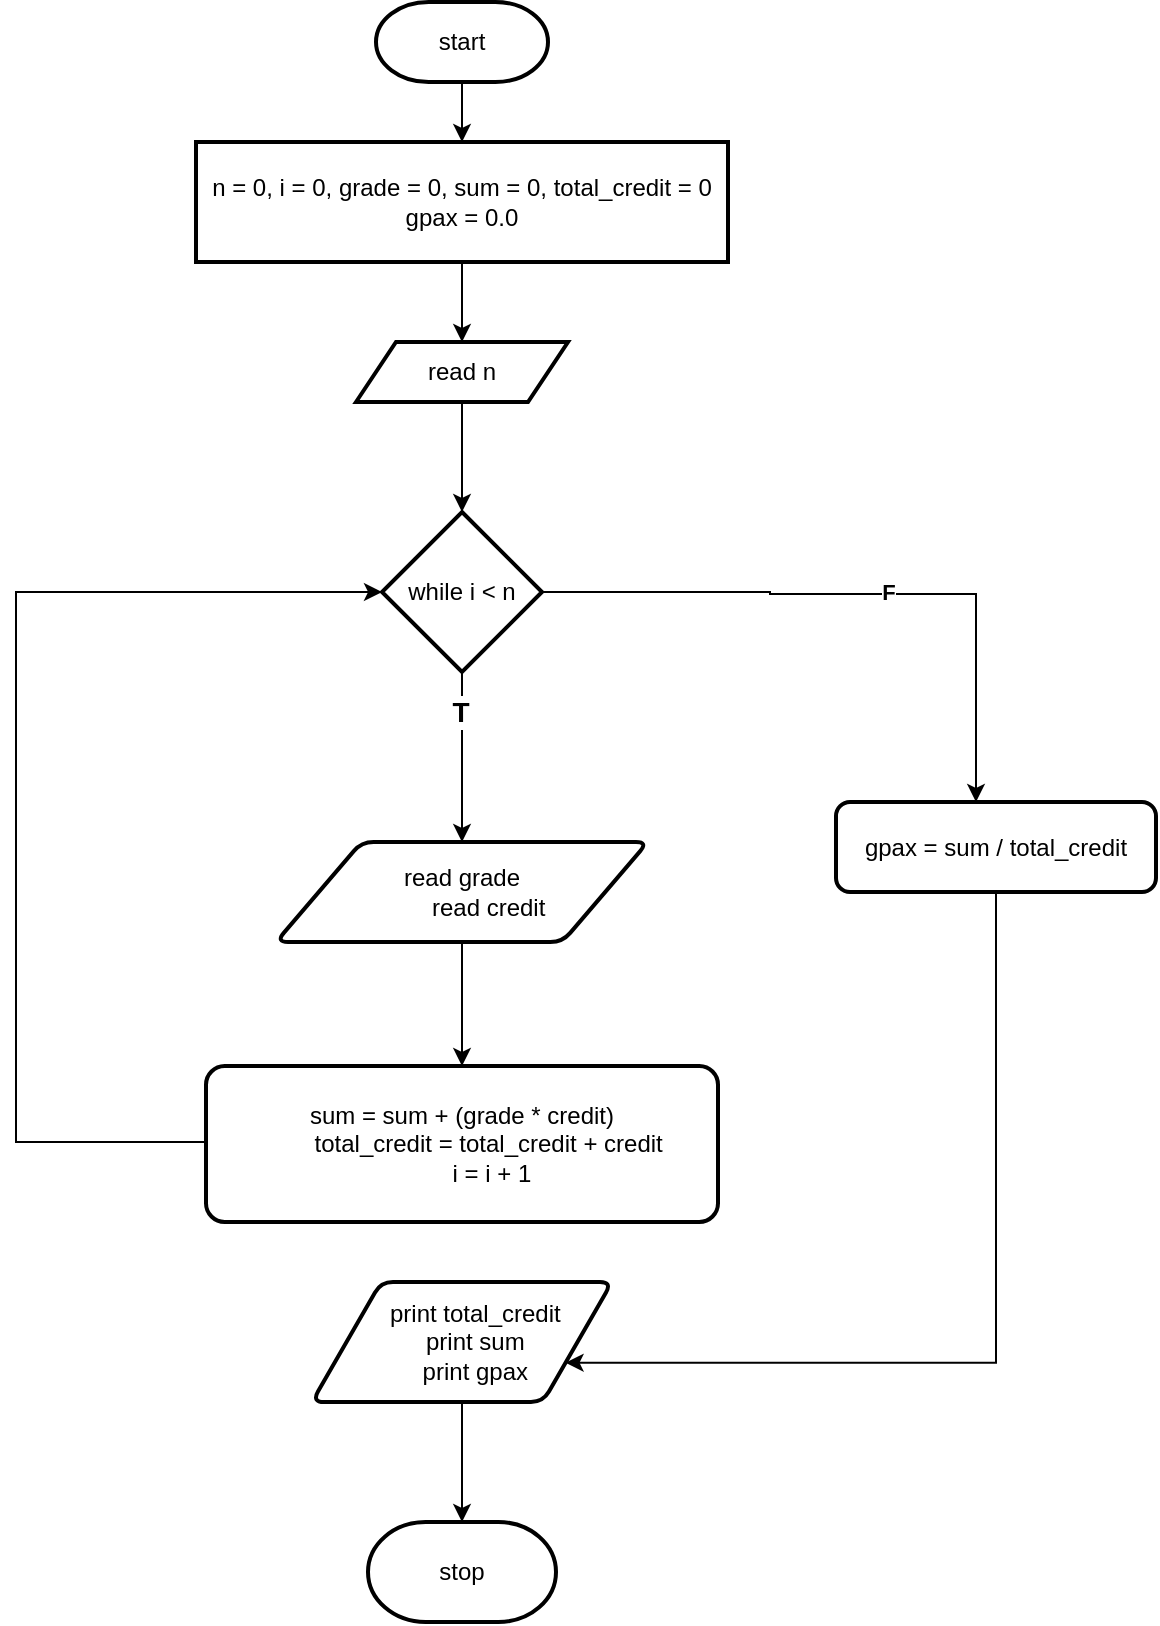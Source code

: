 <mxfile version="24.7.10">
  <diagram name="หน้า-1" id="D5w1qTT3vyHyKJytGtcX">
    <mxGraphModel dx="1596" dy="564" grid="1" gridSize="10" guides="1" tooltips="1" connect="1" arrows="1" fold="1" page="1" pageScale="1" pageWidth="827" pageHeight="1169" math="0" shadow="0">
      <root>
        <mxCell id="0" />
        <mxCell id="1" parent="0" />
        <mxCell id="hnf82lbA6KZVwHTCZs6H-4" value="" style="edgeStyle=orthogonalEdgeStyle;rounded=0;orthogonalLoop=1;jettySize=auto;html=1;" edge="1" parent="1" source="hnf82lbA6KZVwHTCZs6H-1" target="hnf82lbA6KZVwHTCZs6H-3">
          <mxGeometry relative="1" as="geometry" />
        </mxCell>
        <mxCell id="hnf82lbA6KZVwHTCZs6H-1" value="start" style="strokeWidth=2;html=1;shape=mxgraph.flowchart.terminator;whiteSpace=wrap;" vertex="1" parent="1">
          <mxGeometry x="260" y="40" width="86" height="40" as="geometry" />
        </mxCell>
        <mxCell id="hnf82lbA6KZVwHTCZs6H-7" value="" style="edgeStyle=orthogonalEdgeStyle;rounded=0;orthogonalLoop=1;jettySize=auto;html=1;" edge="1" parent="1" source="hnf82lbA6KZVwHTCZs6H-3" target="hnf82lbA6KZVwHTCZs6H-6">
          <mxGeometry relative="1" as="geometry" />
        </mxCell>
        <mxCell id="hnf82lbA6KZVwHTCZs6H-3" value="n = 0, i = 0, grade = 0, sum = 0, total_credit = 0&lt;div&gt;gpax = 0.0&lt;br&gt;&lt;/div&gt;" style="whiteSpace=wrap;html=1;strokeWidth=2;" vertex="1" parent="1">
          <mxGeometry x="170" y="110" width="266" height="60" as="geometry" />
        </mxCell>
        <mxCell id="hnf82lbA6KZVwHTCZs6H-9" value="" style="edgeStyle=orthogonalEdgeStyle;rounded=0;orthogonalLoop=1;jettySize=auto;html=1;" edge="1" parent="1" source="hnf82lbA6KZVwHTCZs6H-6" target="hnf82lbA6KZVwHTCZs6H-8">
          <mxGeometry relative="1" as="geometry" />
        </mxCell>
        <mxCell id="hnf82lbA6KZVwHTCZs6H-6" value="read n" style="shape=parallelogram;perimeter=parallelogramPerimeter;whiteSpace=wrap;html=1;fixedSize=1;strokeWidth=2;" vertex="1" parent="1">
          <mxGeometry x="250" y="210" width="106" height="30" as="geometry" />
        </mxCell>
        <mxCell id="hnf82lbA6KZVwHTCZs6H-26" style="edgeStyle=orthogonalEdgeStyle;rounded=0;orthogonalLoop=1;jettySize=auto;html=1;" edge="1" parent="1" source="hnf82lbA6KZVwHTCZs6H-8">
          <mxGeometry relative="1" as="geometry">
            <mxPoint x="560" y="440" as="targetPoint" />
            <Array as="points">
              <mxPoint x="457" y="335" />
              <mxPoint x="457" y="336" />
            </Array>
          </mxGeometry>
        </mxCell>
        <mxCell id="hnf82lbA6KZVwHTCZs6H-27" value="&lt;b&gt;F&lt;/b&gt;" style="edgeLabel;html=1;align=center;verticalAlign=middle;resizable=0;points=[];" vertex="1" connectable="0" parent="hnf82lbA6KZVwHTCZs6H-26">
          <mxGeometry x="0.077" y="1" relative="1" as="geometry">
            <mxPoint as="offset" />
          </mxGeometry>
        </mxCell>
        <mxCell id="hnf82lbA6KZVwHTCZs6H-8" value="while i &amp;lt; n" style="rhombus;whiteSpace=wrap;html=1;strokeWidth=2;" vertex="1" parent="1">
          <mxGeometry x="263" y="295" width="80" height="80" as="geometry" />
        </mxCell>
        <mxCell id="hnf82lbA6KZVwHTCZs6H-18" value="" style="edgeStyle=orthogonalEdgeStyle;rounded=0;orthogonalLoop=1;jettySize=auto;html=1;" edge="1" parent="1" source="hnf82lbA6KZVwHTCZs6H-8" target="hnf82lbA6KZVwHTCZs6H-17">
          <mxGeometry relative="1" as="geometry">
            <mxPoint x="303" y="375" as="sourcePoint" />
            <mxPoint x="303.0" y="465" as="targetPoint" />
          </mxGeometry>
        </mxCell>
        <mxCell id="hnf82lbA6KZVwHTCZs6H-25" value="&lt;b&gt;&lt;font style=&quot;font-size: 14px;&quot;&gt;T&lt;/font&gt;&lt;/b&gt;" style="edgeLabel;html=1;align=center;verticalAlign=middle;resizable=0;points=[];" vertex="1" connectable="0" parent="hnf82lbA6KZVwHTCZs6H-18">
          <mxGeometry x="-0.533" y="-1" relative="1" as="geometry">
            <mxPoint as="offset" />
          </mxGeometry>
        </mxCell>
        <mxCell id="hnf82lbA6KZVwHTCZs6H-22" value="" style="edgeStyle=orthogonalEdgeStyle;rounded=0;orthogonalLoop=1;jettySize=auto;html=1;" edge="1" parent="1" source="hnf82lbA6KZVwHTCZs6H-17" target="hnf82lbA6KZVwHTCZs6H-21">
          <mxGeometry relative="1" as="geometry" />
        </mxCell>
        <mxCell id="hnf82lbA6KZVwHTCZs6H-17" value="&lt;div&gt;read grade&lt;/div&gt;&lt;div&gt;&amp;nbsp; &amp;nbsp; &amp;nbsp; &amp;nbsp; read credit&lt;/div&gt;" style="shape=parallelogram;html=1;strokeWidth=2;perimeter=parallelogramPerimeter;whiteSpace=wrap;rounded=1;arcSize=12;size=0.23;" vertex="1" parent="1">
          <mxGeometry x="210" y="460" width="186" height="50" as="geometry" />
        </mxCell>
        <mxCell id="hnf82lbA6KZVwHTCZs6H-23" style="edgeStyle=orthogonalEdgeStyle;rounded=0;orthogonalLoop=1;jettySize=auto;html=1;exitX=0;exitY=0.5;exitDx=0;exitDy=0;entryX=0;entryY=0.5;entryDx=0;entryDy=0;" edge="1" parent="1" source="hnf82lbA6KZVwHTCZs6H-21" target="hnf82lbA6KZVwHTCZs6H-8">
          <mxGeometry relative="1" as="geometry">
            <mxPoint x="90" y="268" as="targetPoint" />
            <Array as="points">
              <mxPoint x="175" y="610" />
              <mxPoint x="80" y="610" />
              <mxPoint x="80" y="335" />
            </Array>
          </mxGeometry>
        </mxCell>
        <mxCell id="hnf82lbA6KZVwHTCZs6H-21" value="&lt;div&gt;sum = sum + (grade * credit)&lt;/div&gt;&lt;div&gt;&amp;nbsp; &amp;nbsp; &amp;nbsp; &amp;nbsp; total_credit = total_credit + credit&lt;/div&gt;&lt;div&gt;&amp;nbsp; &amp;nbsp; &amp;nbsp; &amp;nbsp;&amp;nbsp;&lt;span style=&quot;background-color: initial;&quot;&gt;&amp;nbsp;i = i + 1&lt;/span&gt;&lt;/div&gt;" style="whiteSpace=wrap;html=1;strokeWidth=2;rounded=1;arcSize=12;" vertex="1" parent="1">
          <mxGeometry x="175" y="572" width="256" height="78" as="geometry" />
        </mxCell>
        <mxCell id="hnf82lbA6KZVwHTCZs6H-29" style="edgeStyle=orthogonalEdgeStyle;rounded=0;orthogonalLoop=1;jettySize=auto;html=1;entryX=1;entryY=0.75;entryDx=0;entryDy=0;" edge="1" parent="1" source="hnf82lbA6KZVwHTCZs6H-28" target="hnf82lbA6KZVwHTCZs6H-30">
          <mxGeometry relative="1" as="geometry">
            <mxPoint x="350" y="720" as="targetPoint" />
            <Array as="points">
              <mxPoint x="570" y="720" />
            </Array>
          </mxGeometry>
        </mxCell>
        <mxCell id="hnf82lbA6KZVwHTCZs6H-28" value="gpax = sum / total_credit" style="rounded=1;whiteSpace=wrap;html=1;absoluteArcSize=1;arcSize=14;strokeWidth=2;" vertex="1" parent="1">
          <mxGeometry x="490" y="440" width="160" height="45" as="geometry" />
        </mxCell>
        <mxCell id="hnf82lbA6KZVwHTCZs6H-33" style="edgeStyle=orthogonalEdgeStyle;rounded=0;orthogonalLoop=1;jettySize=auto;html=1;exitX=0.5;exitY=1;exitDx=0;exitDy=0;" edge="1" parent="1" source="hnf82lbA6KZVwHTCZs6H-30">
          <mxGeometry relative="1" as="geometry">
            <mxPoint x="303" y="800" as="targetPoint" />
          </mxGeometry>
        </mxCell>
        <mxCell id="hnf82lbA6KZVwHTCZs6H-30" value="&lt;div&gt;&amp;nbsp; &amp;nbsp; print total_credit&lt;/div&gt;&lt;div&gt;&amp;nbsp; &amp;nbsp; print sum&lt;/div&gt;&lt;div&gt;&amp;nbsp; &amp;nbsp; print gpax&lt;/div&gt;" style="shape=parallelogram;html=1;strokeWidth=2;perimeter=parallelogramPerimeter;whiteSpace=wrap;rounded=1;arcSize=12;size=0.23;" vertex="1" parent="1">
          <mxGeometry x="228" y="680" width="150" height="60" as="geometry" />
        </mxCell>
        <mxCell id="hnf82lbA6KZVwHTCZs6H-34" value="stop" style="strokeWidth=2;html=1;shape=mxgraph.flowchart.terminator;whiteSpace=wrap;" vertex="1" parent="1">
          <mxGeometry x="256" y="800" width="94" height="50" as="geometry" />
        </mxCell>
      </root>
    </mxGraphModel>
  </diagram>
</mxfile>
